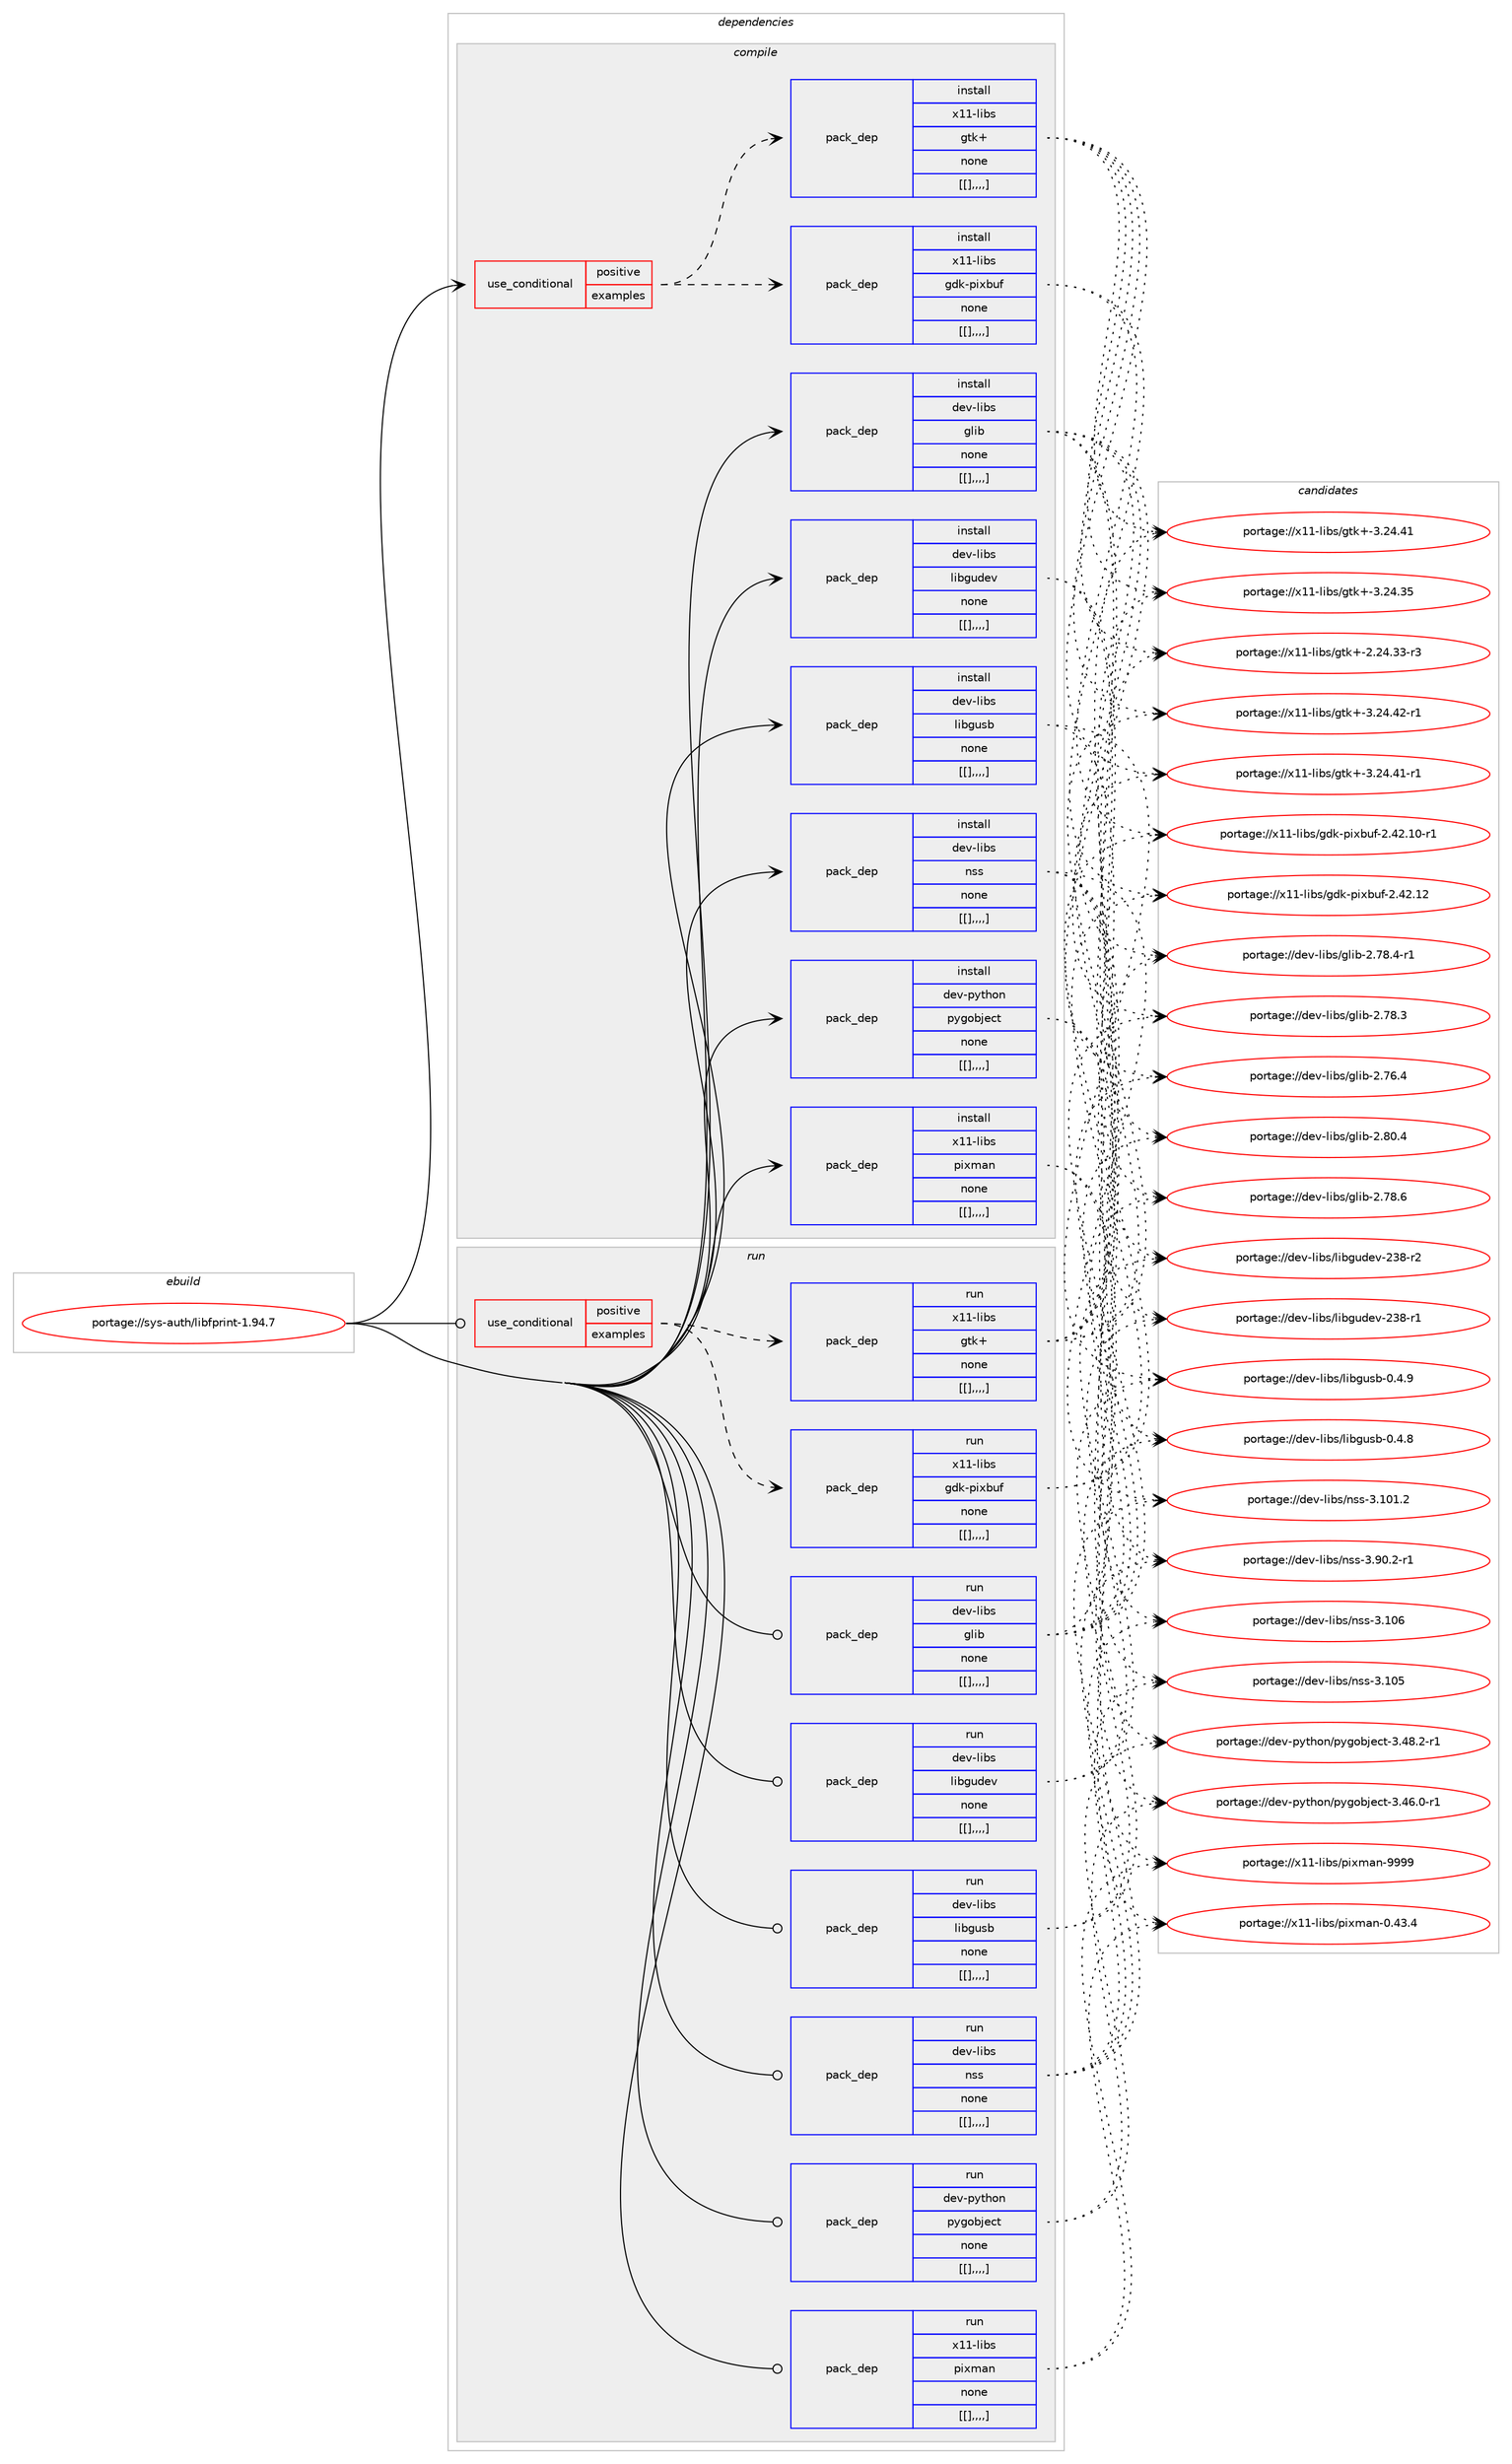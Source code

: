 digraph prolog {

# *************
# Graph options
# *************

newrank=true;
concentrate=true;
compound=true;
graph [rankdir=LR,fontname=Helvetica,fontsize=10,ranksep=1.5];#, ranksep=2.5, nodesep=0.2];
edge  [arrowhead=vee];
node  [fontname=Helvetica,fontsize=10];

# **********
# The ebuild
# **********

subgraph cluster_leftcol {
color=gray;
label=<<i>ebuild</i>>;
id [label="portage://sys-auth/libfprint-1.94.7", color=red, width=4, href="../sys-auth/libfprint-1.94.7.svg"];
}

# ****************
# The dependencies
# ****************

subgraph cluster_midcol {
color=gray;
label=<<i>dependencies</i>>;
subgraph cluster_compile {
fillcolor="#eeeeee";
style=filled;
label=<<i>compile</i>>;
subgraph cond119237 {
dependency448372 [label=<<TABLE BORDER="0" CELLBORDER="1" CELLSPACING="0" CELLPADDING="4"><TR><TD ROWSPAN="3" CELLPADDING="10">use_conditional</TD></TR><TR><TD>positive</TD></TR><TR><TD>examples</TD></TR></TABLE>>, shape=none, color=red];
subgraph pack325962 {
dependency448401 [label=<<TABLE BORDER="0" CELLBORDER="1" CELLSPACING="0" CELLPADDING="4" WIDTH="220"><TR><TD ROWSPAN="6" CELLPADDING="30">pack_dep</TD></TR><TR><TD WIDTH="110">install</TD></TR><TR><TD>x11-libs</TD></TR><TR><TD>gdk-pixbuf</TD></TR><TR><TD>none</TD></TR><TR><TD>[[],,,,]</TD></TR></TABLE>>, shape=none, color=blue];
}
dependency448372:e -> dependency448401:w [weight=20,style="dashed",arrowhead="vee"];
subgraph pack325965 {
dependency448409 [label=<<TABLE BORDER="0" CELLBORDER="1" CELLSPACING="0" CELLPADDING="4" WIDTH="220"><TR><TD ROWSPAN="6" CELLPADDING="30">pack_dep</TD></TR><TR><TD WIDTH="110">install</TD></TR><TR><TD>x11-libs</TD></TR><TR><TD>gtk+</TD></TR><TR><TD>none</TD></TR><TR><TD>[[],,,,]</TD></TR></TABLE>>, shape=none, color=blue];
}
dependency448372:e -> dependency448409:w [weight=20,style="dashed",arrowhead="vee"];
}
id:e -> dependency448372:w [weight=20,style="solid",arrowhead="vee"];
subgraph pack325970 {
dependency448433 [label=<<TABLE BORDER="0" CELLBORDER="1" CELLSPACING="0" CELLPADDING="4" WIDTH="220"><TR><TD ROWSPAN="6" CELLPADDING="30">pack_dep</TD></TR><TR><TD WIDTH="110">install</TD></TR><TR><TD>dev-libs</TD></TR><TR><TD>glib</TD></TR><TR><TD>none</TD></TR><TR><TD>[[],,,,]</TD></TR></TABLE>>, shape=none, color=blue];
}
id:e -> dependency448433:w [weight=20,style="solid",arrowhead="vee"];
subgraph pack325994 {
dependency448462 [label=<<TABLE BORDER="0" CELLBORDER="1" CELLSPACING="0" CELLPADDING="4" WIDTH="220"><TR><TD ROWSPAN="6" CELLPADDING="30">pack_dep</TD></TR><TR><TD WIDTH="110">install</TD></TR><TR><TD>dev-libs</TD></TR><TR><TD>libgudev</TD></TR><TR><TD>none</TD></TR><TR><TD>[[],,,,]</TD></TR></TABLE>>, shape=none, color=blue];
}
id:e -> dependency448462:w [weight=20,style="solid",arrowhead="vee"];
subgraph pack326023 {
dependency448506 [label=<<TABLE BORDER="0" CELLBORDER="1" CELLSPACING="0" CELLPADDING="4" WIDTH="220"><TR><TD ROWSPAN="6" CELLPADDING="30">pack_dep</TD></TR><TR><TD WIDTH="110">install</TD></TR><TR><TD>dev-libs</TD></TR><TR><TD>libgusb</TD></TR><TR><TD>none</TD></TR><TR><TD>[[],,,,]</TD></TR></TABLE>>, shape=none, color=blue];
}
id:e -> dependency448506:w [weight=20,style="solid",arrowhead="vee"];
subgraph pack326057 {
dependency448529 [label=<<TABLE BORDER="0" CELLBORDER="1" CELLSPACING="0" CELLPADDING="4" WIDTH="220"><TR><TD ROWSPAN="6" CELLPADDING="30">pack_dep</TD></TR><TR><TD WIDTH="110">install</TD></TR><TR><TD>dev-libs</TD></TR><TR><TD>nss</TD></TR><TR><TD>none</TD></TR><TR><TD>[[],,,,]</TD></TR></TABLE>>, shape=none, color=blue];
}
id:e -> dependency448529:w [weight=20,style="solid",arrowhead="vee"];
subgraph pack326073 {
dependency448570 [label=<<TABLE BORDER="0" CELLBORDER="1" CELLSPACING="0" CELLPADDING="4" WIDTH="220"><TR><TD ROWSPAN="6" CELLPADDING="30">pack_dep</TD></TR><TR><TD WIDTH="110">install</TD></TR><TR><TD>dev-python</TD></TR><TR><TD>pygobject</TD></TR><TR><TD>none</TD></TR><TR><TD>[[],,,,]</TD></TR></TABLE>>, shape=none, color=blue];
}
id:e -> dependency448570:w [weight=20,style="solid",arrowhead="vee"];
subgraph pack326088 {
dependency448596 [label=<<TABLE BORDER="0" CELLBORDER="1" CELLSPACING="0" CELLPADDING="4" WIDTH="220"><TR><TD ROWSPAN="6" CELLPADDING="30">pack_dep</TD></TR><TR><TD WIDTH="110">install</TD></TR><TR><TD>x11-libs</TD></TR><TR><TD>pixman</TD></TR><TR><TD>none</TD></TR><TR><TD>[[],,,,]</TD></TR></TABLE>>, shape=none, color=blue];
}
id:e -> dependency448596:w [weight=20,style="solid",arrowhead="vee"];
}
subgraph cluster_compileandrun {
fillcolor="#eeeeee";
style=filled;
label=<<i>compile and run</i>>;
}
subgraph cluster_run {
fillcolor="#eeeeee";
style=filled;
label=<<i>run</i>>;
subgraph cond119310 {
dependency448607 [label=<<TABLE BORDER="0" CELLBORDER="1" CELLSPACING="0" CELLPADDING="4"><TR><TD ROWSPAN="3" CELLPADDING="10">use_conditional</TD></TR><TR><TD>positive</TD></TR><TR><TD>examples</TD></TR></TABLE>>, shape=none, color=red];
subgraph pack326155 {
dependency448718 [label=<<TABLE BORDER="0" CELLBORDER="1" CELLSPACING="0" CELLPADDING="4" WIDTH="220"><TR><TD ROWSPAN="6" CELLPADDING="30">pack_dep</TD></TR><TR><TD WIDTH="110">run</TD></TR><TR><TD>x11-libs</TD></TR><TR><TD>gdk-pixbuf</TD></TR><TR><TD>none</TD></TR><TR><TD>[[],,,,]</TD></TR></TABLE>>, shape=none, color=blue];
}
dependency448607:e -> dependency448718:w [weight=20,style="dashed",arrowhead="vee"];
subgraph pack326202 {
dependency448739 [label=<<TABLE BORDER="0" CELLBORDER="1" CELLSPACING="0" CELLPADDING="4" WIDTH="220"><TR><TD ROWSPAN="6" CELLPADDING="30">pack_dep</TD></TR><TR><TD WIDTH="110">run</TD></TR><TR><TD>x11-libs</TD></TR><TR><TD>gtk+</TD></TR><TR><TD>none</TD></TR><TR><TD>[[],,,,]</TD></TR></TABLE>>, shape=none, color=blue];
}
dependency448607:e -> dependency448739:w [weight=20,style="dashed",arrowhead="vee"];
}
id:e -> dependency448607:w [weight=20,style="solid",arrowhead="odot"];
subgraph pack326230 {
dependency448788 [label=<<TABLE BORDER="0" CELLBORDER="1" CELLSPACING="0" CELLPADDING="4" WIDTH="220"><TR><TD ROWSPAN="6" CELLPADDING="30">pack_dep</TD></TR><TR><TD WIDTH="110">run</TD></TR><TR><TD>dev-libs</TD></TR><TR><TD>glib</TD></TR><TR><TD>none</TD></TR><TR><TD>[[],,,,]</TD></TR></TABLE>>, shape=none, color=blue];
}
id:e -> dependency448788:w [weight=20,style="solid",arrowhead="odot"];
subgraph pack326236 {
dependency448792 [label=<<TABLE BORDER="0" CELLBORDER="1" CELLSPACING="0" CELLPADDING="4" WIDTH="220"><TR><TD ROWSPAN="6" CELLPADDING="30">pack_dep</TD></TR><TR><TD WIDTH="110">run</TD></TR><TR><TD>dev-libs</TD></TR><TR><TD>libgudev</TD></TR><TR><TD>none</TD></TR><TR><TD>[[],,,,]</TD></TR></TABLE>>, shape=none, color=blue];
}
id:e -> dependency448792:w [weight=20,style="solid",arrowhead="odot"];
subgraph pack326255 {
dependency448834 [label=<<TABLE BORDER="0" CELLBORDER="1" CELLSPACING="0" CELLPADDING="4" WIDTH="220"><TR><TD ROWSPAN="6" CELLPADDING="30">pack_dep</TD></TR><TR><TD WIDTH="110">run</TD></TR><TR><TD>dev-libs</TD></TR><TR><TD>libgusb</TD></TR><TR><TD>none</TD></TR><TR><TD>[[],,,,]</TD></TR></TABLE>>, shape=none, color=blue];
}
id:e -> dependency448834:w [weight=20,style="solid",arrowhead="odot"];
subgraph pack326269 {
dependency448838 [label=<<TABLE BORDER="0" CELLBORDER="1" CELLSPACING="0" CELLPADDING="4" WIDTH="220"><TR><TD ROWSPAN="6" CELLPADDING="30">pack_dep</TD></TR><TR><TD WIDTH="110">run</TD></TR><TR><TD>dev-libs</TD></TR><TR><TD>nss</TD></TR><TR><TD>none</TD></TR><TR><TD>[[],,,,]</TD></TR></TABLE>>, shape=none, color=blue];
}
id:e -> dependency448838:w [weight=20,style="solid",arrowhead="odot"];
subgraph pack326288 {
dependency448945 [label=<<TABLE BORDER="0" CELLBORDER="1" CELLSPACING="0" CELLPADDING="4" WIDTH="220"><TR><TD ROWSPAN="6" CELLPADDING="30">pack_dep</TD></TR><TR><TD WIDTH="110">run</TD></TR><TR><TD>dev-python</TD></TR><TR><TD>pygobject</TD></TR><TR><TD>none</TD></TR><TR><TD>[[],,,,]</TD></TR></TABLE>>, shape=none, color=blue];
}
id:e -> dependency448945:w [weight=20,style="solid",arrowhead="odot"];
subgraph pack326386 {
dependency449024 [label=<<TABLE BORDER="0" CELLBORDER="1" CELLSPACING="0" CELLPADDING="4" WIDTH="220"><TR><TD ROWSPAN="6" CELLPADDING="30">pack_dep</TD></TR><TR><TD WIDTH="110">run</TD></TR><TR><TD>x11-libs</TD></TR><TR><TD>pixman</TD></TR><TR><TD>none</TD></TR><TR><TD>[[],,,,]</TD></TR></TABLE>>, shape=none, color=blue];
}
id:e -> dependency449024:w [weight=20,style="solid",arrowhead="odot"];
}
}

# **************
# The candidates
# **************

subgraph cluster_choices {
rank=same;
color=gray;
label=<<i>candidates</i>>;

subgraph choice325390 {
color=black;
nodesep=1;
choice120494945108105981154710310010745112105120981171024550465250464950 [label="portage://x11-libs/gdk-pixbuf-2.42.12", color=red, width=4,href="../x11-libs/gdk-pixbuf-2.42.12.svg"];
choice1204949451081059811547103100107451121051209811710245504652504649484511449 [label="portage://x11-libs/gdk-pixbuf-2.42.10-r1", color=red, width=4,href="../x11-libs/gdk-pixbuf-2.42.10-r1.svg"];
dependency448401:e -> choice120494945108105981154710310010745112105120981171024550465250464950:w [style=dotted,weight="100"];
dependency448401:e -> choice1204949451081059811547103100107451121051209811710245504652504649484511449:w [style=dotted,weight="100"];
}
subgraph choice325398 {
color=black;
nodesep=1;
choice12049494510810598115471031161074345514650524652504511449 [label="portage://x11-libs/gtk+-3.24.42-r1", color=red, width=4,href="../x11-libs/gtk+-3.24.42-r1.svg"];
choice12049494510810598115471031161074345514650524652494511449 [label="portage://x11-libs/gtk+-3.24.41-r1", color=red, width=4,href="../x11-libs/gtk+-3.24.41-r1.svg"];
choice1204949451081059811547103116107434551465052465249 [label="portage://x11-libs/gtk+-3.24.41", color=red, width=4,href="../x11-libs/gtk+-3.24.41.svg"];
choice1204949451081059811547103116107434551465052465153 [label="portage://x11-libs/gtk+-3.24.35", color=red, width=4,href="../x11-libs/gtk+-3.24.35.svg"];
choice12049494510810598115471031161074345504650524651514511451 [label="portage://x11-libs/gtk+-2.24.33-r3", color=red, width=4,href="../x11-libs/gtk+-2.24.33-r3.svg"];
dependency448409:e -> choice12049494510810598115471031161074345514650524652504511449:w [style=dotted,weight="100"];
dependency448409:e -> choice12049494510810598115471031161074345514650524652494511449:w [style=dotted,weight="100"];
dependency448409:e -> choice1204949451081059811547103116107434551465052465249:w [style=dotted,weight="100"];
dependency448409:e -> choice1204949451081059811547103116107434551465052465153:w [style=dotted,weight="100"];
dependency448409:e -> choice12049494510810598115471031161074345504650524651514511451:w [style=dotted,weight="100"];
}
subgraph choice325415 {
color=black;
nodesep=1;
choice1001011184510810598115471031081059845504656484652 [label="portage://dev-libs/glib-2.80.4", color=red, width=4,href="../dev-libs/glib-2.80.4.svg"];
choice1001011184510810598115471031081059845504655564654 [label="portage://dev-libs/glib-2.78.6", color=red, width=4,href="../dev-libs/glib-2.78.6.svg"];
choice10010111845108105981154710310810598455046555646524511449 [label="portage://dev-libs/glib-2.78.4-r1", color=red, width=4,href="../dev-libs/glib-2.78.4-r1.svg"];
choice1001011184510810598115471031081059845504655564651 [label="portage://dev-libs/glib-2.78.3", color=red, width=4,href="../dev-libs/glib-2.78.3.svg"];
choice1001011184510810598115471031081059845504655544652 [label="portage://dev-libs/glib-2.76.4", color=red, width=4,href="../dev-libs/glib-2.76.4.svg"];
dependency448433:e -> choice1001011184510810598115471031081059845504656484652:w [style=dotted,weight="100"];
dependency448433:e -> choice1001011184510810598115471031081059845504655564654:w [style=dotted,weight="100"];
dependency448433:e -> choice10010111845108105981154710310810598455046555646524511449:w [style=dotted,weight="100"];
dependency448433:e -> choice1001011184510810598115471031081059845504655564651:w [style=dotted,weight="100"];
dependency448433:e -> choice1001011184510810598115471031081059845504655544652:w [style=dotted,weight="100"];
}
subgraph choice325418 {
color=black;
nodesep=1;
choice10010111845108105981154710810598103117100101118455051564511450 [label="portage://dev-libs/libgudev-238-r2", color=red, width=4,href="../dev-libs/libgudev-238-r2.svg"];
choice10010111845108105981154710810598103117100101118455051564511449 [label="portage://dev-libs/libgudev-238-r1", color=red, width=4,href="../dev-libs/libgudev-238-r1.svg"];
dependency448462:e -> choice10010111845108105981154710810598103117100101118455051564511450:w [style=dotted,weight="100"];
dependency448462:e -> choice10010111845108105981154710810598103117100101118455051564511449:w [style=dotted,weight="100"];
}
subgraph choice325420 {
color=black;
nodesep=1;
choice1001011184510810598115471081059810311711598454846524657 [label="portage://dev-libs/libgusb-0.4.9", color=red, width=4,href="../dev-libs/libgusb-0.4.9.svg"];
choice1001011184510810598115471081059810311711598454846524656 [label="portage://dev-libs/libgusb-0.4.8", color=red, width=4,href="../dev-libs/libgusb-0.4.8.svg"];
dependency448506:e -> choice1001011184510810598115471081059810311711598454846524657:w [style=dotted,weight="100"];
dependency448506:e -> choice1001011184510810598115471081059810311711598454846524656:w [style=dotted,weight="100"];
}
subgraph choice325437 {
color=black;
nodesep=1;
choice100101118451081059811547110115115455146494854 [label="portage://dev-libs/nss-3.106", color=red, width=4,href="../dev-libs/nss-3.106.svg"];
choice100101118451081059811547110115115455146494853 [label="portage://dev-libs/nss-3.105", color=red, width=4,href="../dev-libs/nss-3.105.svg"];
choice1001011184510810598115471101151154551464948494650 [label="portage://dev-libs/nss-3.101.2", color=red, width=4,href="../dev-libs/nss-3.101.2.svg"];
choice100101118451081059811547110115115455146574846504511449 [label="portage://dev-libs/nss-3.90.2-r1", color=red, width=4,href="../dev-libs/nss-3.90.2-r1.svg"];
dependency448529:e -> choice100101118451081059811547110115115455146494854:w [style=dotted,weight="100"];
dependency448529:e -> choice100101118451081059811547110115115455146494853:w [style=dotted,weight="100"];
dependency448529:e -> choice1001011184510810598115471101151154551464948494650:w [style=dotted,weight="100"];
dependency448529:e -> choice100101118451081059811547110115115455146574846504511449:w [style=dotted,weight="100"];
}
subgraph choice325441 {
color=black;
nodesep=1;
choice10010111845112121116104111110471121211031119810610199116455146525646504511449 [label="portage://dev-python/pygobject-3.48.2-r1", color=red, width=4,href="../dev-python/pygobject-3.48.2-r1.svg"];
choice10010111845112121116104111110471121211031119810610199116455146525446484511449 [label="portage://dev-python/pygobject-3.46.0-r1", color=red, width=4,href="../dev-python/pygobject-3.46.0-r1.svg"];
dependency448570:e -> choice10010111845112121116104111110471121211031119810610199116455146525646504511449:w [style=dotted,weight="100"];
dependency448570:e -> choice10010111845112121116104111110471121211031119810610199116455146525446484511449:w [style=dotted,weight="100"];
}
subgraph choice325477 {
color=black;
nodesep=1;
choice1204949451081059811547112105120109971104557575757 [label="portage://x11-libs/pixman-9999", color=red, width=4,href="../x11-libs/pixman-9999.svg"];
choice12049494510810598115471121051201099711045484652514652 [label="portage://x11-libs/pixman-0.43.4", color=red, width=4,href="../x11-libs/pixman-0.43.4.svg"];
dependency448596:e -> choice1204949451081059811547112105120109971104557575757:w [style=dotted,weight="100"];
dependency448596:e -> choice12049494510810598115471121051201099711045484652514652:w [style=dotted,weight="100"];
}
subgraph choice325495 {
color=black;
nodesep=1;
choice120494945108105981154710310010745112105120981171024550465250464950 [label="portage://x11-libs/gdk-pixbuf-2.42.12", color=red, width=4,href="../x11-libs/gdk-pixbuf-2.42.12.svg"];
choice1204949451081059811547103100107451121051209811710245504652504649484511449 [label="portage://x11-libs/gdk-pixbuf-2.42.10-r1", color=red, width=4,href="../x11-libs/gdk-pixbuf-2.42.10-r1.svg"];
dependency448718:e -> choice120494945108105981154710310010745112105120981171024550465250464950:w [style=dotted,weight="100"];
dependency448718:e -> choice1204949451081059811547103100107451121051209811710245504652504649484511449:w [style=dotted,weight="100"];
}
subgraph choice325515 {
color=black;
nodesep=1;
choice12049494510810598115471031161074345514650524652504511449 [label="portage://x11-libs/gtk+-3.24.42-r1", color=red, width=4,href="../x11-libs/gtk+-3.24.42-r1.svg"];
choice12049494510810598115471031161074345514650524652494511449 [label="portage://x11-libs/gtk+-3.24.41-r1", color=red, width=4,href="../x11-libs/gtk+-3.24.41-r1.svg"];
choice1204949451081059811547103116107434551465052465249 [label="portage://x11-libs/gtk+-3.24.41", color=red, width=4,href="../x11-libs/gtk+-3.24.41.svg"];
choice1204949451081059811547103116107434551465052465153 [label="portage://x11-libs/gtk+-3.24.35", color=red, width=4,href="../x11-libs/gtk+-3.24.35.svg"];
choice12049494510810598115471031161074345504650524651514511451 [label="portage://x11-libs/gtk+-2.24.33-r3", color=red, width=4,href="../x11-libs/gtk+-2.24.33-r3.svg"];
dependency448739:e -> choice12049494510810598115471031161074345514650524652504511449:w [style=dotted,weight="100"];
dependency448739:e -> choice12049494510810598115471031161074345514650524652494511449:w [style=dotted,weight="100"];
dependency448739:e -> choice1204949451081059811547103116107434551465052465249:w [style=dotted,weight="100"];
dependency448739:e -> choice1204949451081059811547103116107434551465052465153:w [style=dotted,weight="100"];
dependency448739:e -> choice12049494510810598115471031161074345504650524651514511451:w [style=dotted,weight="100"];
}
subgraph choice325554 {
color=black;
nodesep=1;
choice1001011184510810598115471031081059845504656484652 [label="portage://dev-libs/glib-2.80.4", color=red, width=4,href="../dev-libs/glib-2.80.4.svg"];
choice1001011184510810598115471031081059845504655564654 [label="portage://dev-libs/glib-2.78.6", color=red, width=4,href="../dev-libs/glib-2.78.6.svg"];
choice10010111845108105981154710310810598455046555646524511449 [label="portage://dev-libs/glib-2.78.4-r1", color=red, width=4,href="../dev-libs/glib-2.78.4-r1.svg"];
choice1001011184510810598115471031081059845504655564651 [label="portage://dev-libs/glib-2.78.3", color=red, width=4,href="../dev-libs/glib-2.78.3.svg"];
choice1001011184510810598115471031081059845504655544652 [label="portage://dev-libs/glib-2.76.4", color=red, width=4,href="../dev-libs/glib-2.76.4.svg"];
dependency448788:e -> choice1001011184510810598115471031081059845504656484652:w [style=dotted,weight="100"];
dependency448788:e -> choice1001011184510810598115471031081059845504655564654:w [style=dotted,weight="100"];
dependency448788:e -> choice10010111845108105981154710310810598455046555646524511449:w [style=dotted,weight="100"];
dependency448788:e -> choice1001011184510810598115471031081059845504655564651:w [style=dotted,weight="100"];
dependency448788:e -> choice1001011184510810598115471031081059845504655544652:w [style=dotted,weight="100"];
}
subgraph choice325561 {
color=black;
nodesep=1;
choice10010111845108105981154710810598103117100101118455051564511450 [label="portage://dev-libs/libgudev-238-r2", color=red, width=4,href="../dev-libs/libgudev-238-r2.svg"];
choice10010111845108105981154710810598103117100101118455051564511449 [label="portage://dev-libs/libgudev-238-r1", color=red, width=4,href="../dev-libs/libgudev-238-r1.svg"];
dependency448792:e -> choice10010111845108105981154710810598103117100101118455051564511450:w [style=dotted,weight="100"];
dependency448792:e -> choice10010111845108105981154710810598103117100101118455051564511449:w [style=dotted,weight="100"];
}
subgraph choice325603 {
color=black;
nodesep=1;
choice1001011184510810598115471081059810311711598454846524657 [label="portage://dev-libs/libgusb-0.4.9", color=red, width=4,href="../dev-libs/libgusb-0.4.9.svg"];
choice1001011184510810598115471081059810311711598454846524656 [label="portage://dev-libs/libgusb-0.4.8", color=red, width=4,href="../dev-libs/libgusb-0.4.8.svg"];
dependency448834:e -> choice1001011184510810598115471081059810311711598454846524657:w [style=dotted,weight="100"];
dependency448834:e -> choice1001011184510810598115471081059810311711598454846524656:w [style=dotted,weight="100"];
}
subgraph choice325613 {
color=black;
nodesep=1;
choice100101118451081059811547110115115455146494854 [label="portage://dev-libs/nss-3.106", color=red, width=4,href="../dev-libs/nss-3.106.svg"];
choice100101118451081059811547110115115455146494853 [label="portage://dev-libs/nss-3.105", color=red, width=4,href="../dev-libs/nss-3.105.svg"];
choice1001011184510810598115471101151154551464948494650 [label="portage://dev-libs/nss-3.101.2", color=red, width=4,href="../dev-libs/nss-3.101.2.svg"];
choice100101118451081059811547110115115455146574846504511449 [label="portage://dev-libs/nss-3.90.2-r1", color=red, width=4,href="../dev-libs/nss-3.90.2-r1.svg"];
dependency448838:e -> choice100101118451081059811547110115115455146494854:w [style=dotted,weight="100"];
dependency448838:e -> choice100101118451081059811547110115115455146494853:w [style=dotted,weight="100"];
dependency448838:e -> choice1001011184510810598115471101151154551464948494650:w [style=dotted,weight="100"];
dependency448838:e -> choice100101118451081059811547110115115455146574846504511449:w [style=dotted,weight="100"];
}
subgraph choice325634 {
color=black;
nodesep=1;
choice10010111845112121116104111110471121211031119810610199116455146525646504511449 [label="portage://dev-python/pygobject-3.48.2-r1", color=red, width=4,href="../dev-python/pygobject-3.48.2-r1.svg"];
choice10010111845112121116104111110471121211031119810610199116455146525446484511449 [label="portage://dev-python/pygobject-3.46.0-r1", color=red, width=4,href="../dev-python/pygobject-3.46.0-r1.svg"];
dependency448945:e -> choice10010111845112121116104111110471121211031119810610199116455146525646504511449:w [style=dotted,weight="100"];
dependency448945:e -> choice10010111845112121116104111110471121211031119810610199116455146525446484511449:w [style=dotted,weight="100"];
}
subgraph choice325649 {
color=black;
nodesep=1;
choice1204949451081059811547112105120109971104557575757 [label="portage://x11-libs/pixman-9999", color=red, width=4,href="../x11-libs/pixman-9999.svg"];
choice12049494510810598115471121051201099711045484652514652 [label="portage://x11-libs/pixman-0.43.4", color=red, width=4,href="../x11-libs/pixman-0.43.4.svg"];
dependency449024:e -> choice1204949451081059811547112105120109971104557575757:w [style=dotted,weight="100"];
dependency449024:e -> choice12049494510810598115471121051201099711045484652514652:w [style=dotted,weight="100"];
}
}

}
